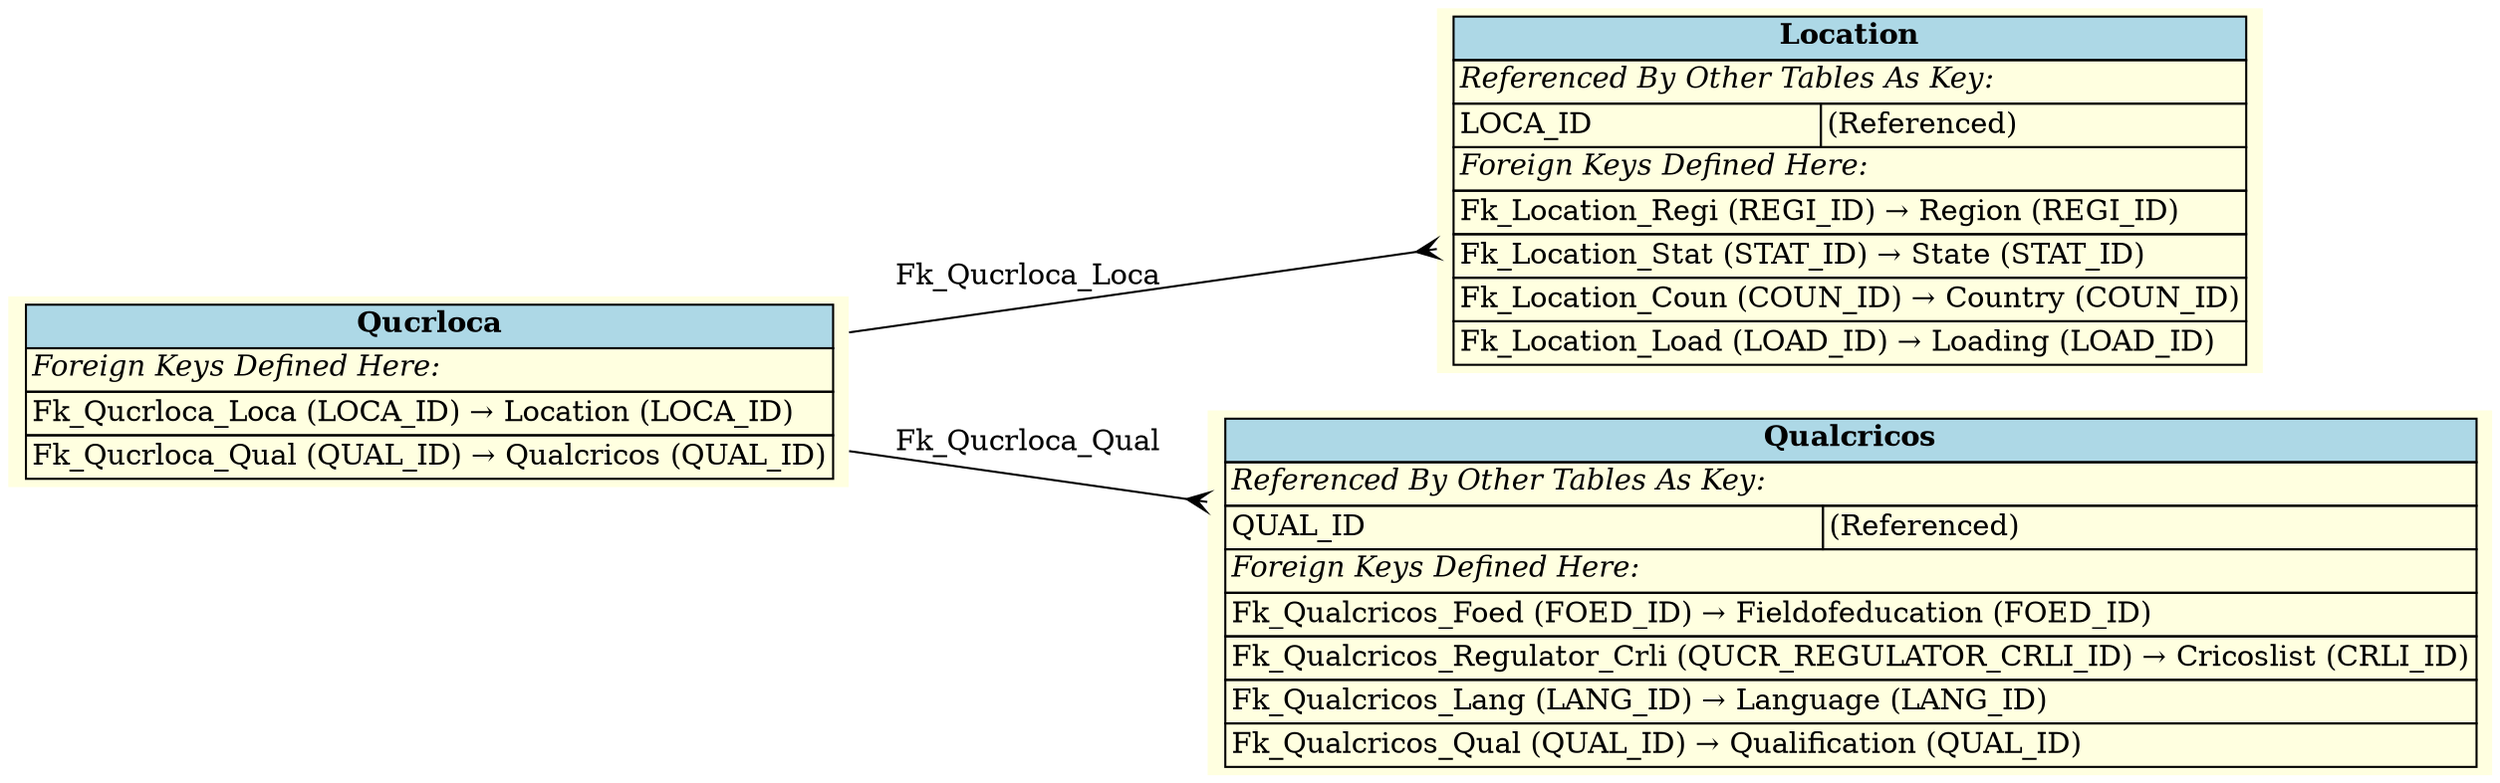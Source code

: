digraph ERD {
  rankdir=LR;
  node [shape=plaintext, style=filled, fillcolor=lightyellow];
  edge [arrowhead=crow, arrowtail=none, dir=both, labelfontsize=10];

  "Location" [
    label=<
    <TABLE BORDER="0" CELLBORDER="1" CELLSPACING="0" BGCOLOR="lightyellow">
      <TR><TD COLSPAN="2" BGCOLOR="lightblue"><B>Location</B></TD></TR>
      <TR><TD COLSPAN="2" ALIGN="LEFT"><I>Referenced By Other Tables As Key:</I></TD></TR>
      <TR><TD ALIGN="LEFT">LOCA_ID</TD><TD ALIGN="LEFT">(Referenced)</TD></TR>
      <TR><TD COLSPAN="2" ALIGN="LEFT"><I>Foreign Keys Defined Here:</I></TD></TR>
      <TR><TD ALIGN="LEFT" COLSPAN="2">Fk_Location_Regi (REGI_ID) &rarr; Region (REGI_ID)</TD></TR>
      <TR><TD ALIGN="LEFT" COLSPAN="2">Fk_Location_Stat (STAT_ID) &rarr; State (STAT_ID)</TD></TR>
      <TR><TD ALIGN="LEFT" COLSPAN="2">Fk_Location_Coun (COUN_ID) &rarr; Country (COUN_ID)</TD></TR>
      <TR><TD ALIGN="LEFT" COLSPAN="2">Fk_Location_Load (LOAD_ID) &rarr; Loading (LOAD_ID)</TD></TR>
    </TABLE>
    >
  ];

  "Qualcricos" [
    label=<
    <TABLE BORDER="0" CELLBORDER="1" CELLSPACING="0" BGCOLOR="lightyellow">
      <TR><TD COLSPAN="2" BGCOLOR="lightblue"><B>Qualcricos</B></TD></TR>
      <TR><TD COLSPAN="2" ALIGN="LEFT"><I>Referenced By Other Tables As Key:</I></TD></TR>
      <TR><TD ALIGN="LEFT">QUAL_ID</TD><TD ALIGN="LEFT">(Referenced)</TD></TR>
      <TR><TD COLSPAN="2" ALIGN="LEFT"><I>Foreign Keys Defined Here:</I></TD></TR>
      <TR><TD ALIGN="LEFT" COLSPAN="2">Fk_Qualcricos_Foed (FOED_ID) &rarr; Fieldofeducation (FOED_ID)</TD></TR>
      <TR><TD ALIGN="LEFT" COLSPAN="2">Fk_Qualcricos_Regulator_Crli (QUCR_REGULATOR_CRLI_ID) &rarr; Cricoslist (CRLI_ID)</TD></TR>
      <TR><TD ALIGN="LEFT" COLSPAN="2">Fk_Qualcricos_Lang (LANG_ID) &rarr; Language (LANG_ID)</TD></TR>
      <TR><TD ALIGN="LEFT" COLSPAN="2">Fk_Qualcricos_Qual (QUAL_ID) &rarr; Qualification (QUAL_ID)</TD></TR>
    </TABLE>
    >
  ];

  "Qucrloca" [
    label=<
    <TABLE BORDER="0" CELLBORDER="1" CELLSPACING="0" BGCOLOR="lightyellow">
      <TR><TD COLSPAN="2" BGCOLOR="lightblue"><B>Qucrloca</B></TD></TR>
      <TR><TD COLSPAN="2" ALIGN="LEFT"><I>Foreign Keys Defined Here:</I></TD></TR>
      <TR><TD ALIGN="LEFT" COLSPAN="2">Fk_Qucrloca_Loca (LOCA_ID) &rarr; Location (LOCA_ID)</TD></TR>
      <TR><TD ALIGN="LEFT" COLSPAN="2">Fk_Qucrloca_Qual (QUAL_ID) &rarr; Qualcricos (QUAL_ID)</TD></TR>
    </TABLE>
    >
  ];

  "Qucrloca" -> "Location" [label=" Fk_Qucrloca_Loca "];
  "Qucrloca" -> "Qualcricos" [label=" Fk_Qucrloca_Qual "];
}
